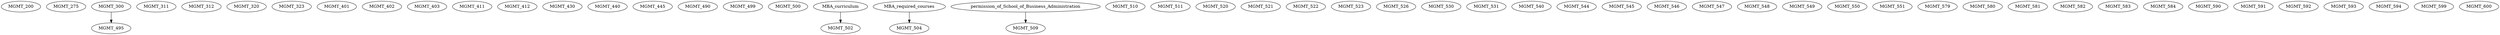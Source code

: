 digraph G {
    MGMT_200;
    MGMT_275;
    MGMT_300;
    MGMT_311;
    MGMT_312;
    MGMT_320;
    MGMT_323;
    MGMT_401;
    MGMT_402;
    MGMT_403;
    MGMT_411;
    MGMT_412;
    MGMT_430;
    MGMT_440;
    MGMT_445;
    MGMT_490;
    edge [color=black];
    MGMT_300 -> MGMT_495;
    MGMT_499;
    MGMT_500;
    edge [color=black];
    MBA_curriculum -> MGMT_502;
    edge [color=black];
    MBA_required_courses -> MGMT_504;
    edge [color=black];
    permission_of_School_of_Business_Administration -> MGMT_509;
    MGMT_510;
    MGMT_511;
    MGMT_520;
    MGMT_521;
    MGMT_522;
    MGMT_523;
    MGMT_526;
    MGMT_530;
    MGMT_531;
    MGMT_540;
    MGMT_544;
    MGMT_545;
    MGMT_546;
    MGMT_547;
    MGMT_548;
    MGMT_549;
    MGMT_550;
    MGMT_551;
    MGMT_579;
    MGMT_580;
    MGMT_581;
    MGMT_582;
    MGMT_583;
    MGMT_584;
    MGMT_590;
    MGMT_591;
    MGMT_592;
    MGMT_593;
    MGMT_594;
    MGMT_599;
    MGMT_600;
}
